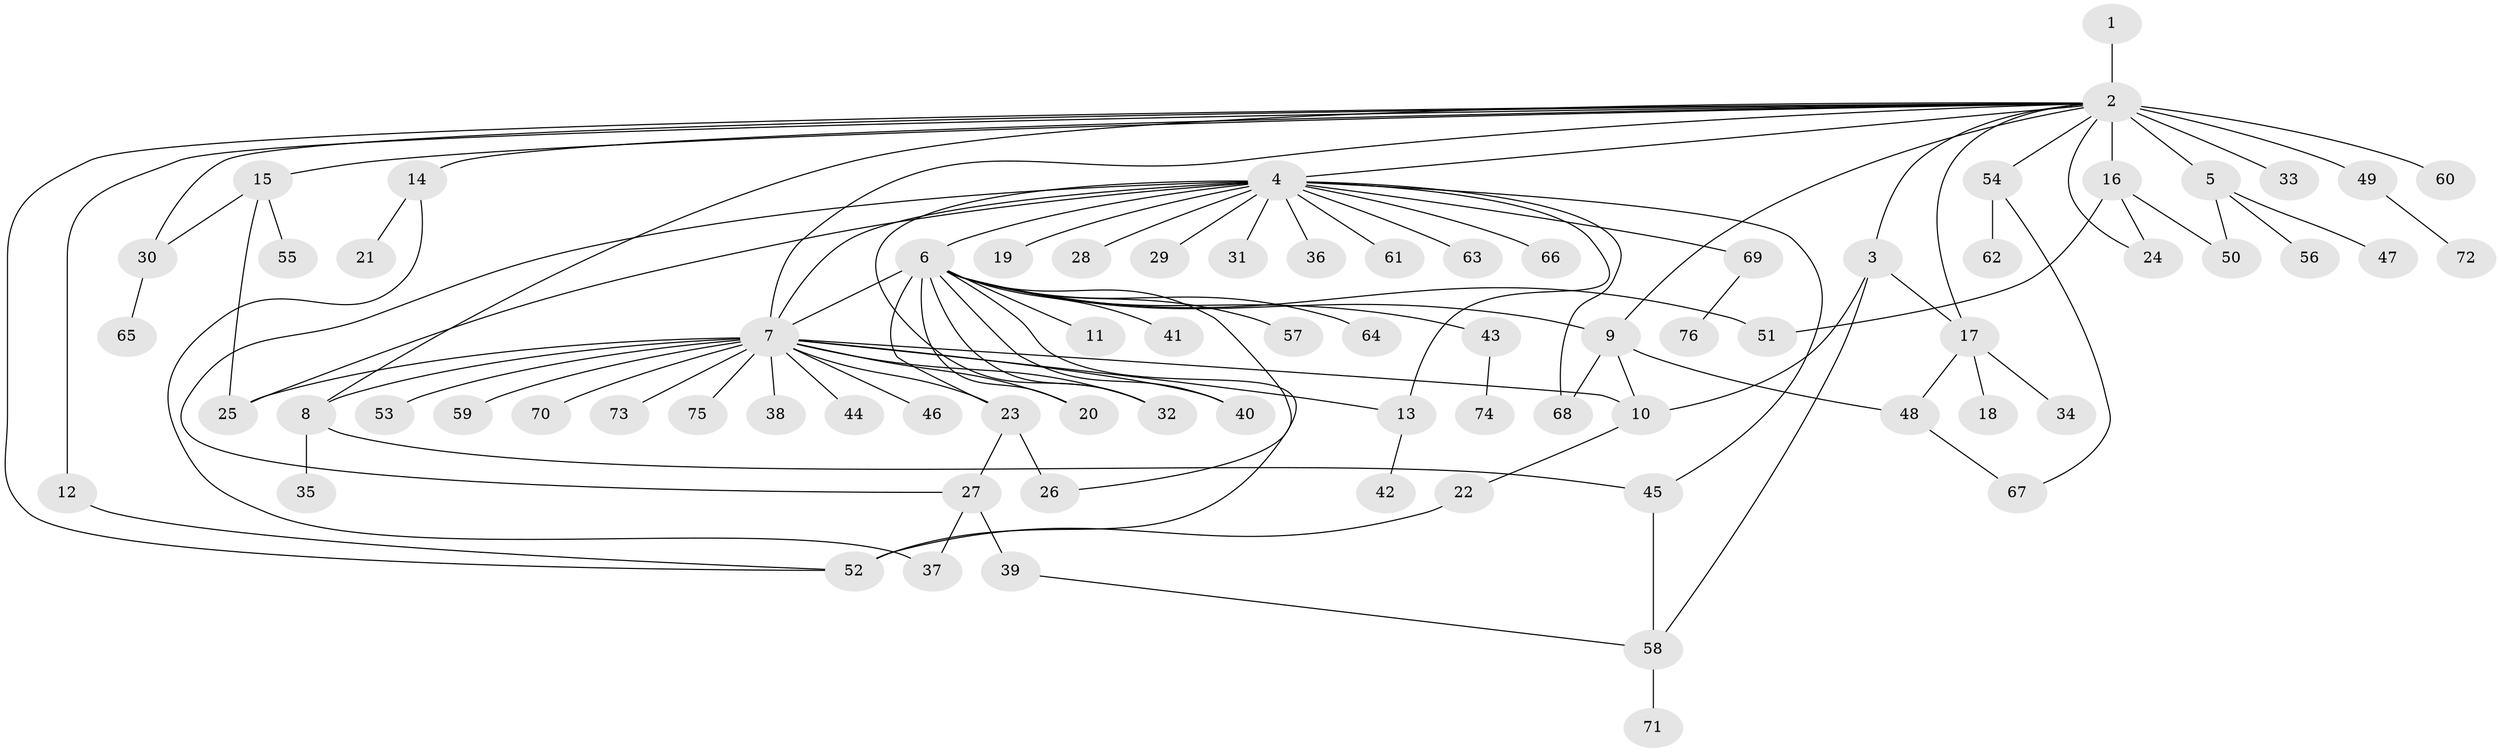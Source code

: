 // original degree distribution, {2: 0.20134228187919462, 49: 0.006711409395973154, 5: 0.06711409395973154, 19: 0.006711409395973154, 16: 0.006711409395973154, 22: 0.006711409395973154, 6: 0.006711409395973154, 4: 0.040268456375838924, 1: 0.5570469798657718, 3: 0.10067114093959731}
// Generated by graph-tools (version 1.1) at 2025/35/03/09/25 02:35:31]
// undirected, 76 vertices, 106 edges
graph export_dot {
graph [start="1"]
  node [color=gray90,style=filled];
  1;
  2;
  3;
  4;
  5;
  6;
  7;
  8;
  9;
  10;
  11;
  12;
  13;
  14;
  15;
  16;
  17;
  18;
  19;
  20;
  21;
  22;
  23;
  24;
  25;
  26;
  27;
  28;
  29;
  30;
  31;
  32;
  33;
  34;
  35;
  36;
  37;
  38;
  39;
  40;
  41;
  42;
  43;
  44;
  45;
  46;
  47;
  48;
  49;
  50;
  51;
  52;
  53;
  54;
  55;
  56;
  57;
  58;
  59;
  60;
  61;
  62;
  63;
  64;
  65;
  66;
  67;
  68;
  69;
  70;
  71;
  72;
  73;
  74;
  75;
  76;
  1 -- 2 [weight=1.0];
  2 -- 3 [weight=1.0];
  2 -- 4 [weight=1.0];
  2 -- 5 [weight=1.0];
  2 -- 7 [weight=1.0];
  2 -- 8 [weight=1.0];
  2 -- 9 [weight=1.0];
  2 -- 12 [weight=1.0];
  2 -- 14 [weight=2.0];
  2 -- 15 [weight=1.0];
  2 -- 16 [weight=24.0];
  2 -- 17 [weight=1.0];
  2 -- 24 [weight=1.0];
  2 -- 30 [weight=1.0];
  2 -- 33 [weight=1.0];
  2 -- 49 [weight=1.0];
  2 -- 52 [weight=1.0];
  2 -- 54 [weight=1.0];
  2 -- 60 [weight=1.0];
  3 -- 10 [weight=1.0];
  3 -- 17 [weight=1.0];
  3 -- 58 [weight=1.0];
  4 -- 6 [weight=1.0];
  4 -- 7 [weight=1.0];
  4 -- 13 [weight=1.0];
  4 -- 19 [weight=1.0];
  4 -- 25 [weight=1.0];
  4 -- 27 [weight=1.0];
  4 -- 28 [weight=1.0];
  4 -- 29 [weight=1.0];
  4 -- 31 [weight=1.0];
  4 -- 32 [weight=1.0];
  4 -- 36 [weight=1.0];
  4 -- 45 [weight=1.0];
  4 -- 61 [weight=1.0];
  4 -- 63 [weight=1.0];
  4 -- 66 [weight=1.0];
  4 -- 68 [weight=1.0];
  4 -- 69 [weight=1.0];
  5 -- 47 [weight=1.0];
  5 -- 50 [weight=1.0];
  5 -- 56 [weight=1.0];
  6 -- 7 [weight=1.0];
  6 -- 9 [weight=1.0];
  6 -- 11 [weight=1.0];
  6 -- 20 [weight=1.0];
  6 -- 23 [weight=1.0];
  6 -- 26 [weight=1.0];
  6 -- 32 [weight=1.0];
  6 -- 40 [weight=1.0];
  6 -- 41 [weight=1.0];
  6 -- 43 [weight=1.0];
  6 -- 51 [weight=1.0];
  6 -- 52 [weight=1.0];
  6 -- 57 [weight=1.0];
  6 -- 64 [weight=1.0];
  7 -- 8 [weight=1.0];
  7 -- 10 [weight=1.0];
  7 -- 13 [weight=1.0];
  7 -- 20 [weight=1.0];
  7 -- 23 [weight=1.0];
  7 -- 25 [weight=1.0];
  7 -- 32 [weight=1.0];
  7 -- 38 [weight=1.0];
  7 -- 40 [weight=1.0];
  7 -- 44 [weight=1.0];
  7 -- 46 [weight=1.0];
  7 -- 53 [weight=1.0];
  7 -- 59 [weight=1.0];
  7 -- 70 [weight=1.0];
  7 -- 73 [weight=1.0];
  7 -- 75 [weight=1.0];
  8 -- 35 [weight=1.0];
  8 -- 45 [weight=1.0];
  9 -- 10 [weight=1.0];
  9 -- 48 [weight=1.0];
  9 -- 68 [weight=1.0];
  10 -- 22 [weight=1.0];
  12 -- 52 [weight=1.0];
  13 -- 42 [weight=1.0];
  14 -- 21 [weight=2.0];
  14 -- 37 [weight=1.0];
  15 -- 25 [weight=1.0];
  15 -- 30 [weight=1.0];
  15 -- 55 [weight=1.0];
  16 -- 24 [weight=1.0];
  16 -- 50 [weight=1.0];
  16 -- 51 [weight=1.0];
  17 -- 18 [weight=1.0];
  17 -- 34 [weight=1.0];
  17 -- 48 [weight=1.0];
  22 -- 52 [weight=2.0];
  23 -- 26 [weight=2.0];
  23 -- 27 [weight=1.0];
  27 -- 37 [weight=1.0];
  27 -- 39 [weight=2.0];
  30 -- 65 [weight=2.0];
  39 -- 58 [weight=1.0];
  43 -- 74 [weight=1.0];
  45 -- 58 [weight=1.0];
  48 -- 67 [weight=1.0];
  49 -- 72 [weight=1.0];
  54 -- 62 [weight=1.0];
  54 -- 67 [weight=1.0];
  58 -- 71 [weight=1.0];
  69 -- 76 [weight=1.0];
}

